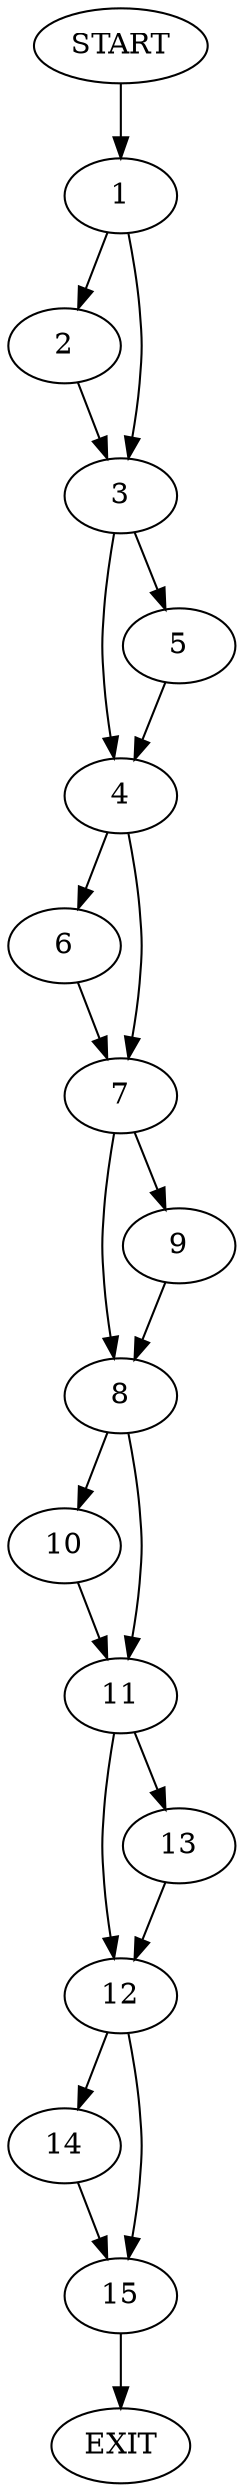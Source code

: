 digraph {
0 [label="START"]
16 [label="EXIT"]
0 -> 1
1 -> 2
1 -> 3
2 -> 3
3 -> 4
3 -> 5
5 -> 4
4 -> 6
4 -> 7
7 -> 8
7 -> 9
6 -> 7
8 -> 10
8 -> 11
9 -> 8
11 -> 12
11 -> 13
10 -> 11
13 -> 12
12 -> 14
12 -> 15
14 -> 15
15 -> 16
}
